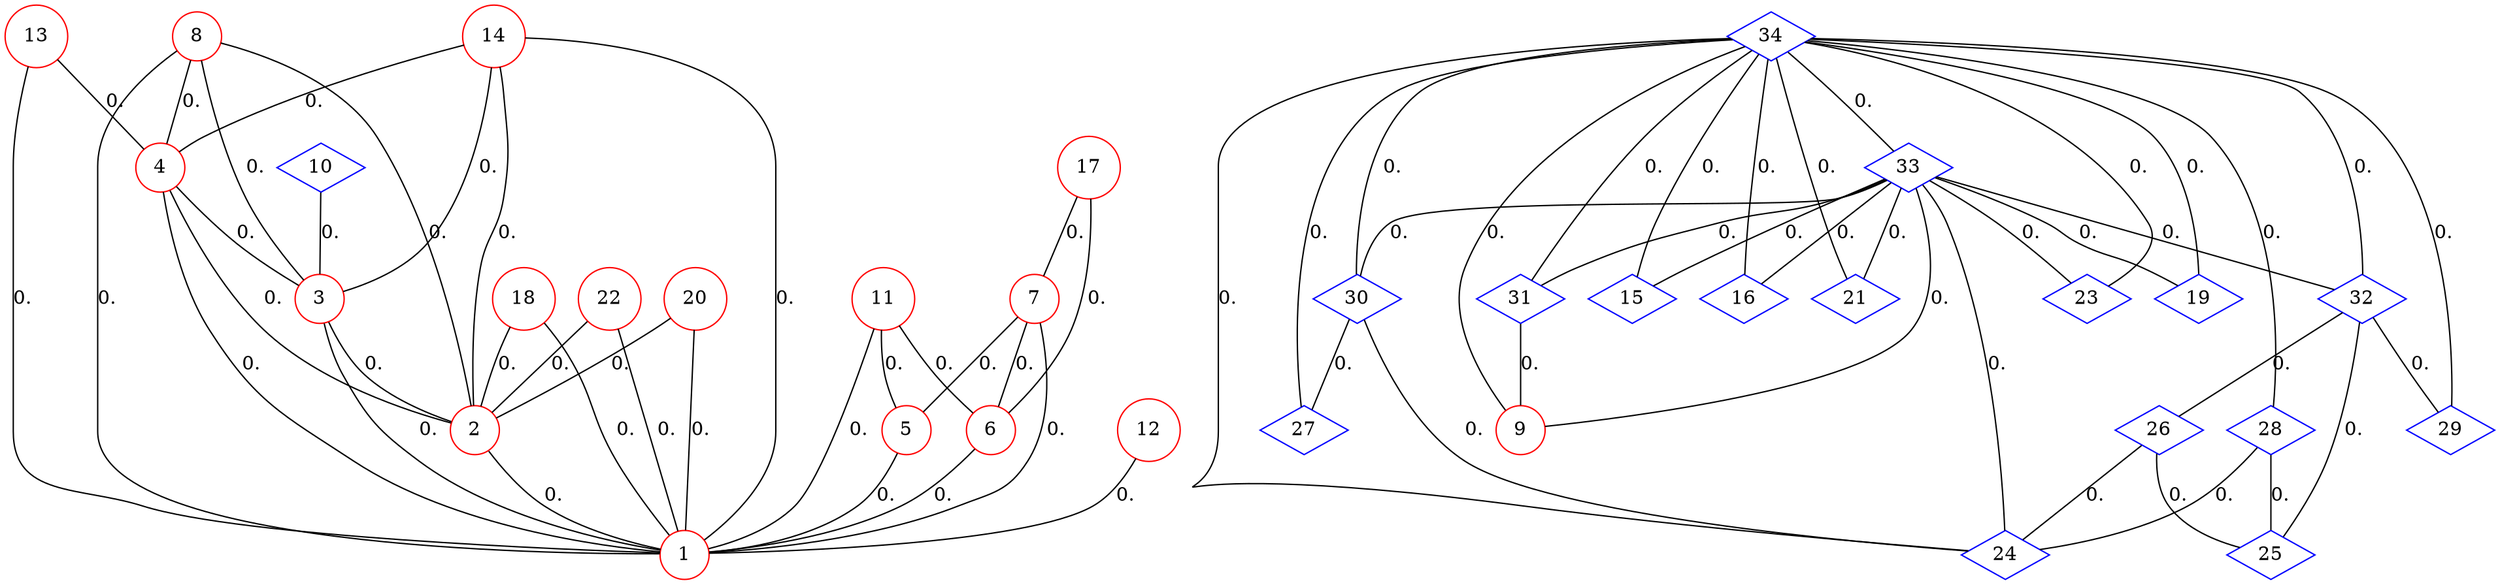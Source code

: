 graph G {
  1 [shape=circle, color="#FF0000", label="1", ];
  2 [shape=circle, color="#FF0000", label="2", ];
  3 [shape=circle, color="#FF0000", label="3", ];
  4 [shape=circle, color="#FF0000", label="4", ];
  5 [shape=circle, color="#FF0000", label="5", ];
  6 [shape=circle, color="#FF0000", label="6", ];
  7 [shape=circle, color="#FF0000", label="7", ];
  8 [shape=circle, color="#FF0000", label="8", ];
  9 [shape=circle, color="#FF0000", label="9", ];
  10 [shape=diamond, color="#0000FF", label="10", ];
  11 [shape=circle, color="#FF0000", label="11", ];
  12 [shape=circle, color="#FF0000", label="12", ];
  13 [shape=circle, color="#FF0000", label="13", ];
  14 [shape=circle, color="#FF0000", label="14", ];
  15 [shape=diamond, color="#0000FF", label="15", ];
  16 [shape=diamond, color="#0000FF", label="16", ];
  17 [shape=circle, color="#FF0000", label="17", ];
  18 [shape=circle, color="#FF0000", label="18", ];
  19 [shape=diamond, color="#0000FF", label="19", ];
  20 [shape=circle, color="#FF0000", label="20", ];
  21 [shape=diamond, color="#0000FF", label="21", ];
  22 [shape=circle, color="#FF0000", label="22", ];
  23 [shape=diamond, color="#0000FF", label="23", ];
  24 [shape=diamond, color="#0000FF", label="24", ];
  25 [shape=diamond, color="#0000FF", label="25", ];
  26 [shape=diamond, color="#0000FF", label="26", ];
  27 [shape=diamond, color="#0000FF", label="27", ];
  28 [shape=diamond, color="#0000FF", label="28", ];
  29 [shape=diamond, color="#0000FF", label="29", ];
  30 [shape=diamond, color="#0000FF", label="30", ];
  31 [shape=diamond, color="#0000FF", label="31", ];
  32 [shape=diamond, color="#0000FF", label="32", ];
  33 [shape=diamond, color="#0000FF", label="33", ];
  34 [shape=diamond, color="#0000FF", label="34", ];
  
  
  2 -- 1 [label="0.", ];
  3 -- 1 [label="0.", ];
  3 -- 2 [label="0.", ];
  4 -- 1 [label="0.", ];
  4 -- 2 [label="0.", ];
  4 -- 3 [label="0.", ];
  5 -- 1 [label="0.", ];
  6 -- 1 [label="0.", ];
  7 -- 1 [label="0.", ];
  7 -- 5 [label="0.", ];
  7 -- 6 [label="0.", ];
  8 -- 1 [label="0.", ];
  8 -- 2 [label="0.", ];
  8 -- 3 [label="0.", ];
  8 -- 4 [label="0.", ];
  10 -- 3 [label="0.", ];
  11 -- 1 [label="0.", ];
  11 -- 5 [label="0.", ];
  11 -- 6 [label="0.", ];
  12 -- 1 [label="0.", ];
  13 -- 1 [label="0.", ];
  13 -- 4 [label="0.", ];
  14 -- 1 [label="0.", ];
  14 -- 2 [label="0.", ];
  14 -- 3 [label="0.", ];
  14 -- 4 [label="0.", ];
  17 -- 6 [label="0.", ];
  17 -- 7 [label="0.", ];
  18 -- 1 [label="0.", ];
  18 -- 2 [label="0.", ];
  20 -- 1 [label="0.", ];
  20 -- 2 [label="0.", ];
  22 -- 1 [label="0.", ];
  22 -- 2 [label="0.", ];
  26 -- 24 [label="0.", ];
  26 -- 25 [label="0.", ];
  28 -- 24 [label="0.", ];
  28 -- 25 [label="0.", ];
  30 -- 24 [label="0.", ];
  30 -- 27 [label="0.", ];
  31 -- 9 [label="0.", ];
  32 -- 25 [label="0.", ];
  32 -- 26 [label="0.", ];
  32 -- 29 [label="0.", ];
  33 -- 9 [label="0.", ];
  33 -- 15 [label="0.", ];
  33 -- 16 [label="0.", ];
  33 -- 19 [label="0.", ];
  33 -- 21 [label="0.", ];
  33 -- 23 [label="0.", ];
  33 -- 24 [label="0.", ];
  33 -- 30 [label="0.", ];
  33 -- 31 [label="0.", ];
  33 -- 32 [label="0.", ];
  34 -- 9 [label="0.", ];
  34 -- 15 [label="0.", ];
  34 -- 16 [label="0.", ];
  34 -- 19 [label="0.", ];
  34 -- 21 [label="0.", ];
  34 -- 23 [label="0.", ];
  34 -- 24 [label="0.", ];
  34 -- 27 [label="0.", ];
  34 -- 28 [label="0.", ];
  34 -- 29 [label="0.", ];
  34 -- 30 [label="0.", ];
  34 -- 31 [label="0.", ];
  34 -- 32 [label="0.", ];
  34 -- 33 [label="0.", ];
  
  }